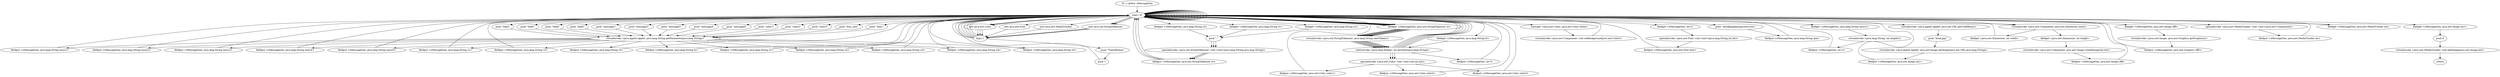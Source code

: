 digraph "" {
    "r0 := @this: zMessageGen"
    "load.r r0"
    "r0 := @this: zMessageGen"->"load.r r0";
    "load.r r0"->"load.r r0";
    "push \"message1\""
    "load.r r0"->"push \"message1\"";
    "virtualinvoke <java.applet.Applet: java.lang.String getParameter(java.lang.String)>"
    "push \"message1\""->"virtualinvoke <java.applet.Applet: java.lang.String getParameter(java.lang.String)>";
    "fieldput <zMessageGen: java.lang.String mess1>"
    "virtualinvoke <java.applet.Applet: java.lang.String getParameter(java.lang.String)>"->"fieldput <zMessageGen: java.lang.String mess1>";
    "fieldput <zMessageGen: java.lang.String mess1>"->"load.r r0";
    "load.r r0"->"load.r r0";
    "push \"message2\""
    "load.r r0"->"push \"message2\"";
    "push \"message2\""->"virtualinvoke <java.applet.Applet: java.lang.String getParameter(java.lang.String)>";
    "fieldput <zMessageGen: java.lang.String mess2>"
    "virtualinvoke <java.applet.Applet: java.lang.String getParameter(java.lang.String)>"->"fieldput <zMessageGen: java.lang.String mess2>";
    "fieldput <zMessageGen: java.lang.String mess2>"->"load.r r0";
    "load.r r0"->"load.r r0";
    "push \"message3\""
    "load.r r0"->"push \"message3\"";
    "push \"message3\""->"virtualinvoke <java.applet.Applet: java.lang.String getParameter(java.lang.String)>";
    "fieldput <zMessageGen: java.lang.String mess3>"
    "virtualinvoke <java.applet.Applet: java.lang.String getParameter(java.lang.String)>"->"fieldput <zMessageGen: java.lang.String mess3>";
    "fieldput <zMessageGen: java.lang.String mess3>"->"load.r r0";
    "load.r r0"->"load.r r0";
    "push \"message4\""
    "load.r r0"->"push \"message4\"";
    "push \"message4\""->"virtualinvoke <java.applet.Applet: java.lang.String getParameter(java.lang.String)>";
    "fieldput <zMessageGen: java.lang.String mess4>"
    "virtualinvoke <java.applet.Applet: java.lang.String getParameter(java.lang.String)>"->"fieldput <zMessageGen: java.lang.String mess4>";
    "fieldput <zMessageGen: java.lang.String mess4>"->"load.r r0";
    "load.r r0"->"load.r r0";
    "push \"message5\""
    "load.r r0"->"push \"message5\"";
    "push \"message5\""->"virtualinvoke <java.applet.Applet: java.lang.String getParameter(java.lang.String)>";
    "fieldput <zMessageGen: java.lang.String mess5>"
    "virtualinvoke <java.applet.Applet: java.lang.String getParameter(java.lang.String)>"->"fieldput <zMessageGen: java.lang.String mess5>";
    "fieldput <zMessageGen: java.lang.String mess5>"->"load.r r0";
    "load.r r0"->"load.r r0";
    "push \"color1\""
    "load.r r0"->"push \"color1\"";
    "push \"color1\""->"virtualinvoke <java.applet.Applet: java.lang.String getParameter(java.lang.String)>";
    "fieldput <zMessageGen: java.lang.String c1>"
    "virtualinvoke <java.applet.Applet: java.lang.String getParameter(java.lang.String)>"->"fieldput <zMessageGen: java.lang.String c1>";
    "fieldput <zMessageGen: java.lang.String c1>"->"load.r r0";
    "load.r r0"->"load.r r0";
    "push \"color2\""
    "load.r r0"->"push \"color2\"";
    "push \"color2\""->"virtualinvoke <java.applet.Applet: java.lang.String getParameter(java.lang.String)>";
    "fieldput <zMessageGen: java.lang.String c2>"
    "virtualinvoke <java.applet.Applet: java.lang.String getParameter(java.lang.String)>"->"fieldput <zMessageGen: java.lang.String c2>";
    "fieldput <zMessageGen: java.lang.String c2>"->"load.r r0";
    "load.r r0"->"load.r r0";
    "push \"color3\""
    "load.r r0"->"push \"color3\"";
    "push \"color3\""->"virtualinvoke <java.applet.Applet: java.lang.String getParameter(java.lang.String)>";
    "fieldput <zMessageGen: java.lang.String c3>"
    "virtualinvoke <java.applet.Applet: java.lang.String getParameter(java.lang.String)>"->"fieldput <zMessageGen: java.lang.String c3>";
    "fieldput <zMessageGen: java.lang.String c3>"->"load.r r0";
    "load.r r0"->"load.r r0";
    "push \"font_size\""
    "load.r r0"->"push \"font_size\"";
    "push \"font_size\""->"virtualinvoke <java.applet.Applet: java.lang.String getParameter(java.lang.String)>";
    "fieldput <zMessageGen: java.lang.String fs>"
    "virtualinvoke <java.applet.Applet: java.lang.String getParameter(java.lang.String)>"->"fieldput <zMessageGen: java.lang.String fs>";
    "fieldput <zMessageGen: java.lang.String fs>"->"load.r r0";
    "load.r r0"->"load.r r0";
    "push \"link1\""
    "load.r r0"->"push \"link1\"";
    "push \"link1\""->"virtualinvoke <java.applet.Applet: java.lang.String getParameter(java.lang.String)>";
    "fieldput <zMessageGen: java.lang.String u1>"
    "virtualinvoke <java.applet.Applet: java.lang.String getParameter(java.lang.String)>"->"fieldput <zMessageGen: java.lang.String u1>";
    "fieldput <zMessageGen: java.lang.String u1>"->"load.r r0";
    "load.r r0"->"load.r r0";
    "push \"link2\""
    "load.r r0"->"push \"link2\"";
    "push \"link2\""->"virtualinvoke <java.applet.Applet: java.lang.String getParameter(java.lang.String)>";
    "fieldput <zMessageGen: java.lang.String u2>"
    "virtualinvoke <java.applet.Applet: java.lang.String getParameter(java.lang.String)>"->"fieldput <zMessageGen: java.lang.String u2>";
    "fieldput <zMessageGen: java.lang.String u2>"->"load.r r0";
    "load.r r0"->"load.r r0";
    "push \"link3\""
    "load.r r0"->"push \"link3\"";
    "push \"link3\""->"virtualinvoke <java.applet.Applet: java.lang.String getParameter(java.lang.String)>";
    "fieldput <zMessageGen: java.lang.String u3>"
    "virtualinvoke <java.applet.Applet: java.lang.String getParameter(java.lang.String)>"->"fieldput <zMessageGen: java.lang.String u3>";
    "fieldput <zMessageGen: java.lang.String u3>"->"load.r r0";
    "load.r r0"->"load.r r0";
    "push \"link4\""
    "load.r r0"->"push \"link4\"";
    "push \"link4\""->"virtualinvoke <java.applet.Applet: java.lang.String getParameter(java.lang.String)>";
    "fieldput <zMessageGen: java.lang.String u4>"
    "virtualinvoke <java.applet.Applet: java.lang.String getParameter(java.lang.String)>"->"fieldput <zMessageGen: java.lang.String u4>";
    "fieldput <zMessageGen: java.lang.String u4>"->"load.r r0";
    "load.r r0"->"load.r r0";
    "push \"link5\""
    "load.r r0"->"push \"link5\"";
    "push \"link5\""->"virtualinvoke <java.applet.Applet: java.lang.String getParameter(java.lang.String)>";
    "fieldput <zMessageGen: java.lang.String u5>"
    "virtualinvoke <java.applet.Applet: java.lang.String getParameter(java.lang.String)>"->"fieldput <zMessageGen: java.lang.String u5>";
    "fieldput <zMessageGen: java.lang.String u5>"->"load.r r0";
    "new java.util.StringTokenizer"
    "load.r r0"->"new java.util.StringTokenizer";
    "dup1.r"
    "new java.util.StringTokenizer"->"dup1.r";
    "dup1.r"->"load.r r0";
    "fieldget <zMessageGen: java.lang.String c1>"
    "load.r r0"->"fieldget <zMessageGen: java.lang.String c1>";
    "push \",\""
    "fieldget <zMessageGen: java.lang.String c1>"->"push \",\"";
    "specialinvoke <java.util.StringTokenizer: void <init>(java.lang.String,java.lang.String)>"
    "push \",\""->"specialinvoke <java.util.StringTokenizer: void <init>(java.lang.String,java.lang.String)>";
    "fieldput <zMessageGen: java.util.StringTokenizer st>"
    "specialinvoke <java.util.StringTokenizer: void <init>(java.lang.String,java.lang.String)>"->"fieldput <zMessageGen: java.util.StringTokenizer st>";
    "fieldput <zMessageGen: java.util.StringTokenizer st>"->"load.r r0";
    "new java.awt.Color"
    "load.r r0"->"new java.awt.Color";
    "new java.awt.Color"->"dup1.r";
    "dup1.r"->"load.r r0";
    "fieldget <zMessageGen: java.util.StringTokenizer st>"
    "load.r r0"->"fieldget <zMessageGen: java.util.StringTokenizer st>";
    "virtualinvoke <java.util.StringTokenizer: java.lang.String nextToken()>"
    "fieldget <zMessageGen: java.util.StringTokenizer st>"->"virtualinvoke <java.util.StringTokenizer: java.lang.String nextToken()>";
    "staticinvoke <java.lang.Integer: int parseInt(java.lang.String)>"
    "virtualinvoke <java.util.StringTokenizer: java.lang.String nextToken()>"->"staticinvoke <java.lang.Integer: int parseInt(java.lang.String)>";
    "staticinvoke <java.lang.Integer: int parseInt(java.lang.String)>"->"load.r r0";
    "load.r r0"->"fieldget <zMessageGen: java.util.StringTokenizer st>";
    "fieldget <zMessageGen: java.util.StringTokenizer st>"->"virtualinvoke <java.util.StringTokenizer: java.lang.String nextToken()>";
    "virtualinvoke <java.util.StringTokenizer: java.lang.String nextToken()>"->"staticinvoke <java.lang.Integer: int parseInt(java.lang.String)>";
    "staticinvoke <java.lang.Integer: int parseInt(java.lang.String)>"->"load.r r0";
    "load.r r0"->"fieldget <zMessageGen: java.util.StringTokenizer st>";
    "fieldget <zMessageGen: java.util.StringTokenizer st>"->"virtualinvoke <java.util.StringTokenizer: java.lang.String nextToken()>";
    "virtualinvoke <java.util.StringTokenizer: java.lang.String nextToken()>"->"staticinvoke <java.lang.Integer: int parseInt(java.lang.String)>";
    "specialinvoke <java.awt.Color: void <init>(int,int,int)>"
    "staticinvoke <java.lang.Integer: int parseInt(java.lang.String)>"->"specialinvoke <java.awt.Color: void <init>(int,int,int)>";
    "fieldput <zMessageGen: java.awt.Color color1>"
    "specialinvoke <java.awt.Color: void <init>(int,int,int)>"->"fieldput <zMessageGen: java.awt.Color color1>";
    "fieldput <zMessageGen: java.awt.Color color1>"->"load.r r0";
    "load.r r0"->"new java.util.StringTokenizer";
    "new java.util.StringTokenizer"->"dup1.r";
    "dup1.r"->"load.r r0";
    "fieldget <zMessageGen: java.lang.String c2>"
    "load.r r0"->"fieldget <zMessageGen: java.lang.String c2>";
    "fieldget <zMessageGen: java.lang.String c2>"->"push \",\"";
    "push \",\""->"specialinvoke <java.util.StringTokenizer: void <init>(java.lang.String,java.lang.String)>";
    "specialinvoke <java.util.StringTokenizer: void <init>(java.lang.String,java.lang.String)>"->"fieldput <zMessageGen: java.util.StringTokenizer st>";
    "fieldput <zMessageGen: java.util.StringTokenizer st>"->"load.r r0";
    "load.r r0"->"new java.awt.Color";
    "new java.awt.Color"->"dup1.r";
    "dup1.r"->"load.r r0";
    "load.r r0"->"fieldget <zMessageGen: java.util.StringTokenizer st>";
    "fieldget <zMessageGen: java.util.StringTokenizer st>"->"virtualinvoke <java.util.StringTokenizer: java.lang.String nextToken()>";
    "virtualinvoke <java.util.StringTokenizer: java.lang.String nextToken()>"->"staticinvoke <java.lang.Integer: int parseInt(java.lang.String)>";
    "staticinvoke <java.lang.Integer: int parseInt(java.lang.String)>"->"load.r r0";
    "load.r r0"->"fieldget <zMessageGen: java.util.StringTokenizer st>";
    "fieldget <zMessageGen: java.util.StringTokenizer st>"->"virtualinvoke <java.util.StringTokenizer: java.lang.String nextToken()>";
    "virtualinvoke <java.util.StringTokenizer: java.lang.String nextToken()>"->"staticinvoke <java.lang.Integer: int parseInt(java.lang.String)>";
    "staticinvoke <java.lang.Integer: int parseInt(java.lang.String)>"->"load.r r0";
    "load.r r0"->"fieldget <zMessageGen: java.util.StringTokenizer st>";
    "fieldget <zMessageGen: java.util.StringTokenizer st>"->"virtualinvoke <java.util.StringTokenizer: java.lang.String nextToken()>";
    "virtualinvoke <java.util.StringTokenizer: java.lang.String nextToken()>"->"staticinvoke <java.lang.Integer: int parseInt(java.lang.String)>";
    "staticinvoke <java.lang.Integer: int parseInt(java.lang.String)>"->"specialinvoke <java.awt.Color: void <init>(int,int,int)>";
    "fieldput <zMessageGen: java.awt.Color color2>"
    "specialinvoke <java.awt.Color: void <init>(int,int,int)>"->"fieldput <zMessageGen: java.awt.Color color2>";
    "fieldput <zMessageGen: java.awt.Color color2>"->"load.r r0";
    "load.r r0"->"new java.util.StringTokenizer";
    "new java.util.StringTokenizer"->"dup1.r";
    "dup1.r"->"load.r r0";
    "fieldget <zMessageGen: java.lang.String c3>"
    "load.r r0"->"fieldget <zMessageGen: java.lang.String c3>";
    "fieldget <zMessageGen: java.lang.String c3>"->"push \",\"";
    "push \",\""->"specialinvoke <java.util.StringTokenizer: void <init>(java.lang.String,java.lang.String)>";
    "specialinvoke <java.util.StringTokenizer: void <init>(java.lang.String,java.lang.String)>"->"fieldput <zMessageGen: java.util.StringTokenizer st>";
    "fieldput <zMessageGen: java.util.StringTokenizer st>"->"load.r r0";
    "load.r r0"->"new java.awt.Color";
    "new java.awt.Color"->"dup1.r";
    "dup1.r"->"load.r r0";
    "load.r r0"->"fieldget <zMessageGen: java.util.StringTokenizer st>";
    "fieldget <zMessageGen: java.util.StringTokenizer st>"->"virtualinvoke <java.util.StringTokenizer: java.lang.String nextToken()>";
    "virtualinvoke <java.util.StringTokenizer: java.lang.String nextToken()>"->"staticinvoke <java.lang.Integer: int parseInt(java.lang.String)>";
    "staticinvoke <java.lang.Integer: int parseInt(java.lang.String)>"->"load.r r0";
    "load.r r0"->"fieldget <zMessageGen: java.util.StringTokenizer st>";
    "fieldget <zMessageGen: java.util.StringTokenizer st>"->"virtualinvoke <java.util.StringTokenizer: java.lang.String nextToken()>";
    "virtualinvoke <java.util.StringTokenizer: java.lang.String nextToken()>"->"staticinvoke <java.lang.Integer: int parseInt(java.lang.String)>";
    "staticinvoke <java.lang.Integer: int parseInt(java.lang.String)>"->"load.r r0";
    "load.r r0"->"fieldget <zMessageGen: java.util.StringTokenizer st>";
    "fieldget <zMessageGen: java.util.StringTokenizer st>"->"virtualinvoke <java.util.StringTokenizer: java.lang.String nextToken()>";
    "virtualinvoke <java.util.StringTokenizer: java.lang.String nextToken()>"->"staticinvoke <java.lang.Integer: int parseInt(java.lang.String)>";
    "staticinvoke <java.lang.Integer: int parseInt(java.lang.String)>"->"specialinvoke <java.awt.Color: void <init>(int,int,int)>";
    "fieldput <zMessageGen: java.awt.Color color3>"
    "specialinvoke <java.awt.Color: void <init>(int,int,int)>"->"fieldput <zMessageGen: java.awt.Color color3>";
    "fieldput <zMessageGen: java.awt.Color color3>"->"load.r r0";
    "staticget <java.awt.Color: java.awt.Color white>"
    "load.r r0"->"staticget <java.awt.Color: java.awt.Color white>";
    "virtualinvoke <java.awt.Component: void setBackground(java.awt.Color)>"
    "staticget <java.awt.Color: java.awt.Color white>"->"virtualinvoke <java.awt.Component: void setBackground(java.awt.Color)>";
    "virtualinvoke <java.awt.Component: void setBackground(java.awt.Color)>"->"load.r r0";
    "load.r r0"->"load.r r0";
    "fieldget <zMessageGen: java.lang.String fs>"
    "load.r r0"->"fieldget <zMessageGen: java.lang.String fs>";
    "fieldget <zMessageGen: java.lang.String fs>"->"staticinvoke <java.lang.Integer: int parseInt(java.lang.String)>";
    "fieldput <zMessageGen: int f>"
    "staticinvoke <java.lang.Integer: int parseInt(java.lang.String)>"->"fieldput <zMessageGen: int f>";
    "fieldput <zMessageGen: int f>"->"load.r r0";
    "new java.awt.Font"
    "load.r r0"->"new java.awt.Font";
    "new java.awt.Font"->"dup1.r";
    "push \"TimesRoman\""
    "dup1.r"->"push \"TimesRoman\"";
    "push 1"
    "push \"TimesRoman\""->"push 1";
    "push 1"->"load.r r0";
    "fieldget <zMessageGen: int f>"
    "load.r r0"->"fieldget <zMessageGen: int f>";
    "specialinvoke <java.awt.Font: void <init>(java.lang.String,int,int)>"
    "fieldget <zMessageGen: int f>"->"specialinvoke <java.awt.Font: void <init>(java.lang.String,int,int)>";
    "fieldput <zMessageGen: java.awt.Font font>"
    "specialinvoke <java.awt.Font: void <init>(java.lang.String,int,int)>"->"fieldput <zMessageGen: java.awt.Font font>";
    "fieldput <zMessageGen: java.awt.Font font>"->"load.r r0";
    "push \"abcdfghijklmnoprstuyvuwz\""
    "load.r r0"->"push \"abcdfghijklmnoprstuyvuwz\"";
    "fieldput <zMessageGen: java.lang.String gen>"
    "push \"abcdfghijklmnoprstuyvuwz\""->"fieldput <zMessageGen: java.lang.String gen>";
    "fieldput <zMessageGen: java.lang.String gen>"->"load.r r0";
    "load.r r0"->"load.r r0";
    "fieldget <zMessageGen: java.lang.String mess1>"
    "load.r r0"->"fieldget <zMessageGen: java.lang.String mess1>";
    "virtualinvoke <java.lang.String: int length()>"
    "fieldget <zMessageGen: java.lang.String mess1>"->"virtualinvoke <java.lang.String: int length()>";
    "fieldput <zMessageGen: int ii>"
    "virtualinvoke <java.lang.String: int length()>"->"fieldput <zMessageGen: int ii>";
    "fieldput <zMessageGen: int ii>"->"load.r r0";
    "load.r r0"->"load.r r0";
    "load.r r0"->"load.r r0";
    "virtualinvoke <java.applet.Applet: java.net.URL getCodeBase()>"
    "load.r r0"->"virtualinvoke <java.applet.Applet: java.net.URL getCodeBase()>";
    "push \"book.jpg\""
    "virtualinvoke <java.applet.Applet: java.net.URL getCodeBase()>"->"push \"book.jpg\"";
    "virtualinvoke <java.applet.Applet: java.awt.Image getImage(java.net.URL,java.lang.String)>"
    "push \"book.jpg\""->"virtualinvoke <java.applet.Applet: java.awt.Image getImage(java.net.URL,java.lang.String)>";
    "fieldput <zMessageGen: java.awt.Image im1>"
    "virtualinvoke <java.applet.Applet: java.awt.Image getImage(java.net.URL,java.lang.String)>"->"fieldput <zMessageGen: java.awt.Image im1>";
    "fieldput <zMessageGen: java.awt.Image im1>"->"load.r r0";
    "load.r r0"->"load.r r0";
    "load.r r0"->"load.r r0";
    "virtualinvoke <java.awt.Component: java.awt.Dimension size()>"
    "load.r r0"->"virtualinvoke <java.awt.Component: java.awt.Dimension size()>";
    "fieldget <java.awt.Dimension: int width>"
    "virtualinvoke <java.awt.Component: java.awt.Dimension size()>"->"fieldget <java.awt.Dimension: int width>";
    "fieldget <java.awt.Dimension: int width>"->"load.r r0";
    "load.r r0"->"virtualinvoke <java.awt.Component: java.awt.Dimension size()>";
    "fieldget <java.awt.Dimension: int height>"
    "virtualinvoke <java.awt.Component: java.awt.Dimension size()>"->"fieldget <java.awt.Dimension: int height>";
    "virtualinvoke <java.awt.Component: java.awt.Image createImage(int,int)>"
    "fieldget <java.awt.Dimension: int height>"->"virtualinvoke <java.awt.Component: java.awt.Image createImage(int,int)>";
    "fieldput <zMessageGen: java.awt.Image offI>"
    "virtualinvoke <java.awt.Component: java.awt.Image createImage(int,int)>"->"fieldput <zMessageGen: java.awt.Image offI>";
    "fieldput <zMessageGen: java.awt.Image offI>"->"load.r r0";
    "load.r r0"->"load.r r0";
    "fieldget <zMessageGen: java.awt.Image offI>"
    "load.r r0"->"fieldget <zMessageGen: java.awt.Image offI>";
    "virtualinvoke <java.awt.Image: java.awt.Graphics getGraphics()>"
    "fieldget <zMessageGen: java.awt.Image offI>"->"virtualinvoke <java.awt.Image: java.awt.Graphics getGraphics()>";
    "fieldput <zMessageGen: java.awt.Graphics offG>"
    "virtualinvoke <java.awt.Image: java.awt.Graphics getGraphics()>"->"fieldput <zMessageGen: java.awt.Graphics offG>";
    "fieldput <zMessageGen: java.awt.Graphics offG>"->"load.r r0";
    "new java.awt.MediaTracker"
    "load.r r0"->"new java.awt.MediaTracker";
    "new java.awt.MediaTracker"->"dup1.r";
    "dup1.r"->"load.r r0";
    "specialinvoke <java.awt.MediaTracker: void <init>(java.awt.Component)>"
    "load.r r0"->"specialinvoke <java.awt.MediaTracker: void <init>(java.awt.Component)>";
    "fieldput <zMessageGen: java.awt.MediaTracker mt>"
    "specialinvoke <java.awt.MediaTracker: void <init>(java.awt.Component)>"->"fieldput <zMessageGen: java.awt.MediaTracker mt>";
    "fieldput <zMessageGen: java.awt.MediaTracker mt>"->"load.r r0";
    "fieldget <zMessageGen: java.awt.MediaTracker mt>"
    "load.r r0"->"fieldget <zMessageGen: java.awt.MediaTracker mt>";
    "fieldget <zMessageGen: java.awt.MediaTracker mt>"->"load.r r0";
    "fieldget <zMessageGen: java.awt.Image im1>"
    "load.r r0"->"fieldget <zMessageGen: java.awt.Image im1>";
    "push 0"
    "fieldget <zMessageGen: java.awt.Image im1>"->"push 0";
    "virtualinvoke <java.awt.MediaTracker: void addImage(java.awt.Image,int)>"
    "push 0"->"virtualinvoke <java.awt.MediaTracker: void addImage(java.awt.Image,int)>";
    "return"
    "virtualinvoke <java.awt.MediaTracker: void addImage(java.awt.Image,int)>"->"return";
}
